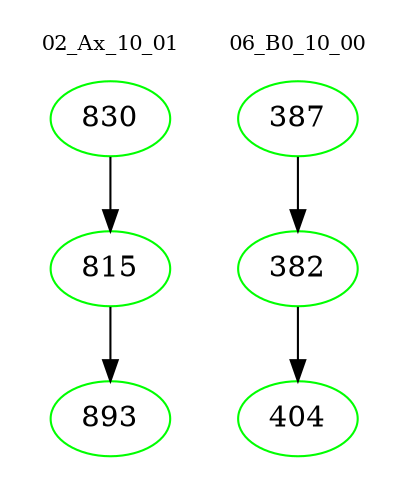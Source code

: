 digraph{
subgraph cluster_0 {
color = white
label = "02_Ax_10_01";
fontsize=10;
T0_830 [label="830", color="green"]
T0_830 -> T0_815 [color="black"]
T0_815 [label="815", color="green"]
T0_815 -> T0_893 [color="black"]
T0_893 [label="893", color="green"]
}
subgraph cluster_1 {
color = white
label = "06_B0_10_00";
fontsize=10;
T1_387 [label="387", color="green"]
T1_387 -> T1_382 [color="black"]
T1_382 [label="382", color="green"]
T1_382 -> T1_404 [color="black"]
T1_404 [label="404", color="green"]
}
}
